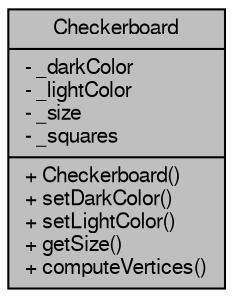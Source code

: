 digraph "Checkerboard"
{
  edge [fontname="FreeSans",fontsize="10",labelfontname="FreeSans",labelfontsize="10"];
  node [fontname="FreeSans",fontsize="10",shape=record];
  Node1 [label="{Checkerboard\n|- _darkColor\l- _lightColor\l- _size\l- _squares\l|+ Checkerboard()\l+ setDarkColor()\l+ setLightColor()\l+ getSize()\l+ computeVertices()\l}",height=0.2,width=0.4,color="black", fillcolor="grey75", style="filled", fontcolor="black"];
}
